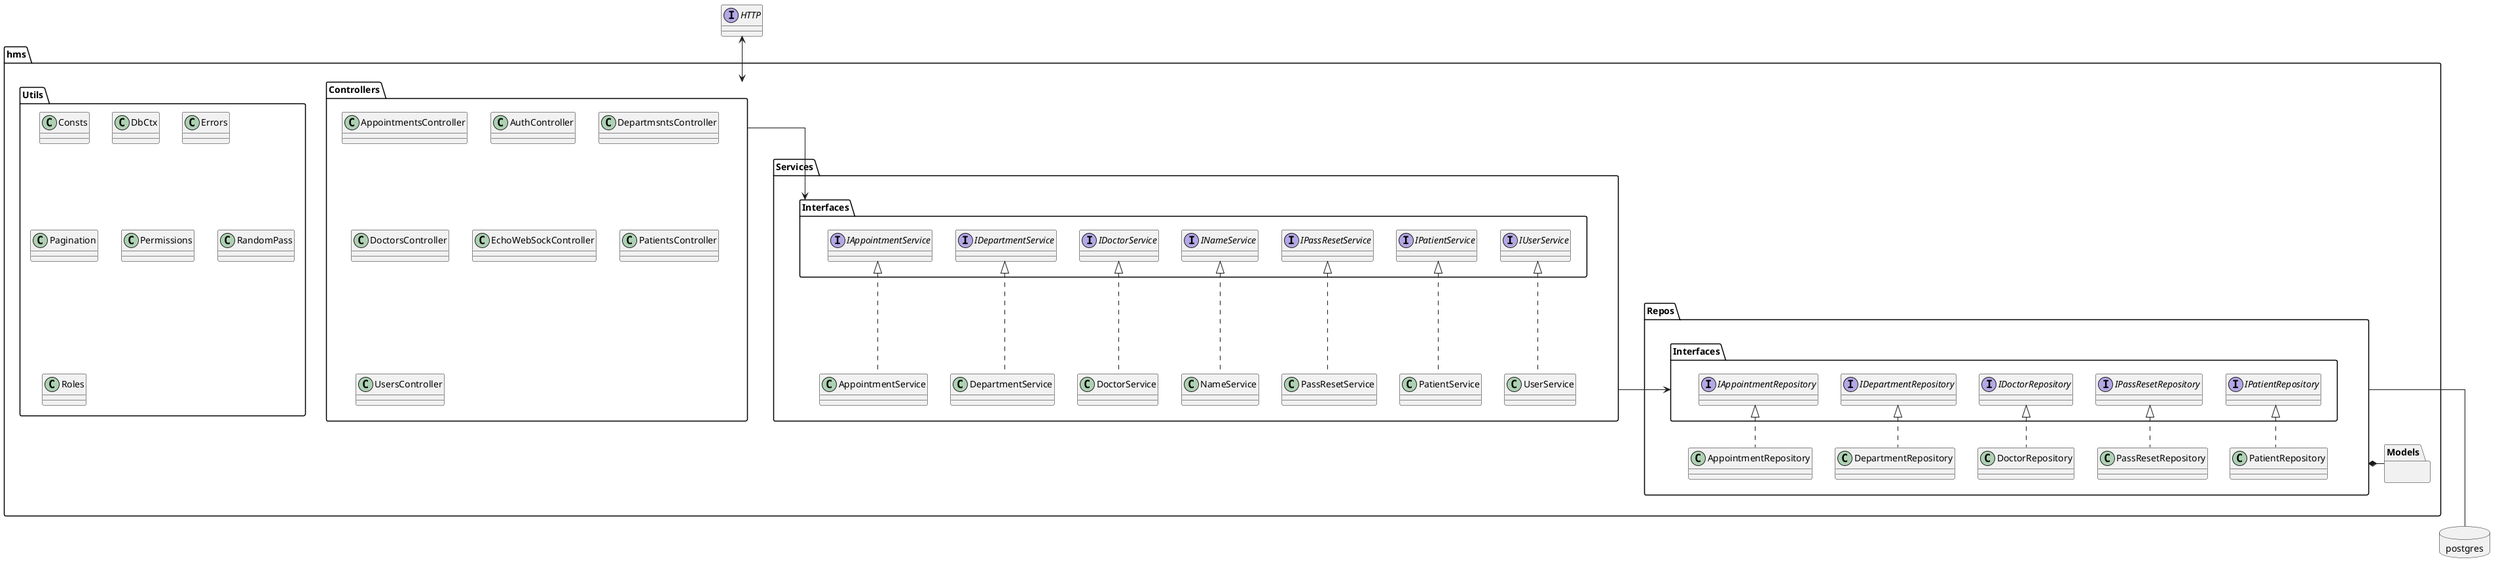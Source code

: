 @startuml
skinparam linetype ortho
skinparam classAttributeIconSize 0
allowmixing

interface "HTTP"
database "postgres"

"HTTP" <--> "hms.Controllers"

package "hms" {
	package "Controllers"{
		class AppointmentsController{}
		class AuthController{}
		class DepartmsntsController{}
		class DoctorsController{}
		class EchoWebSockController{}
		class PatientsController{}
		class UsersController{}
	}

	package "Models"{
	}

	package "Services"{
		package "Interfaces"{
			interface IAppointmentService{}
			interface IDepartmentService{}
			interface IDoctorService{}
			interface INameService{}
			interface IPassResetService{}
			interface IPatientService{}
			interface IUserService{}
		}
		class AppointmentService implements Interfaces.IAppointmentService{}
		class DepartmentService implements Interfaces.IDepartmentService{}
		class DoctorService implements Interfaces.IDoctorService{}
		class NameService implements Interfaces.INameService{}
		class PassResetService implements Interfaces.IPassResetService{}
		class PatientService implements Interfaces.IPatientService{}
		class UserService implements Interfaces.IUserService{}
	}

	package "Utils"{
		class Consts{}
		class DbCtx{}
		class Errors{}
		class Pagination{}
		class Permissions{}
		class RandomPass{}
		class Roles{}
	}

	package "Repos" {
		package "Interfaces" {
			interface IAppointmentRepository{}
			interface IDepartmentRepository{}
			interface IDoctorRepository{}
			interface IPassResetRepository{}
			interface IPatientRepository{}
		}
		class AppointmentRepository implements Interfaces.IAppointmentRepository{}
		class DepartmentRepository implements Interfaces.IDepartmentRepository{}
		class DoctorRepository implements Interfaces.IDoctorRepository{}
		class PassResetRepository implements Interfaces.IPassResetRepository{}
		class PatientRepository implements Interfaces.IPatientRepository{}
	}

	"Controllers" --> "Services.Interfaces"
	"Services" --> "Repos.Interfaces"
	"Repos" *-- "Models"
	"Repos" --- "postgres"
}

@enduml
